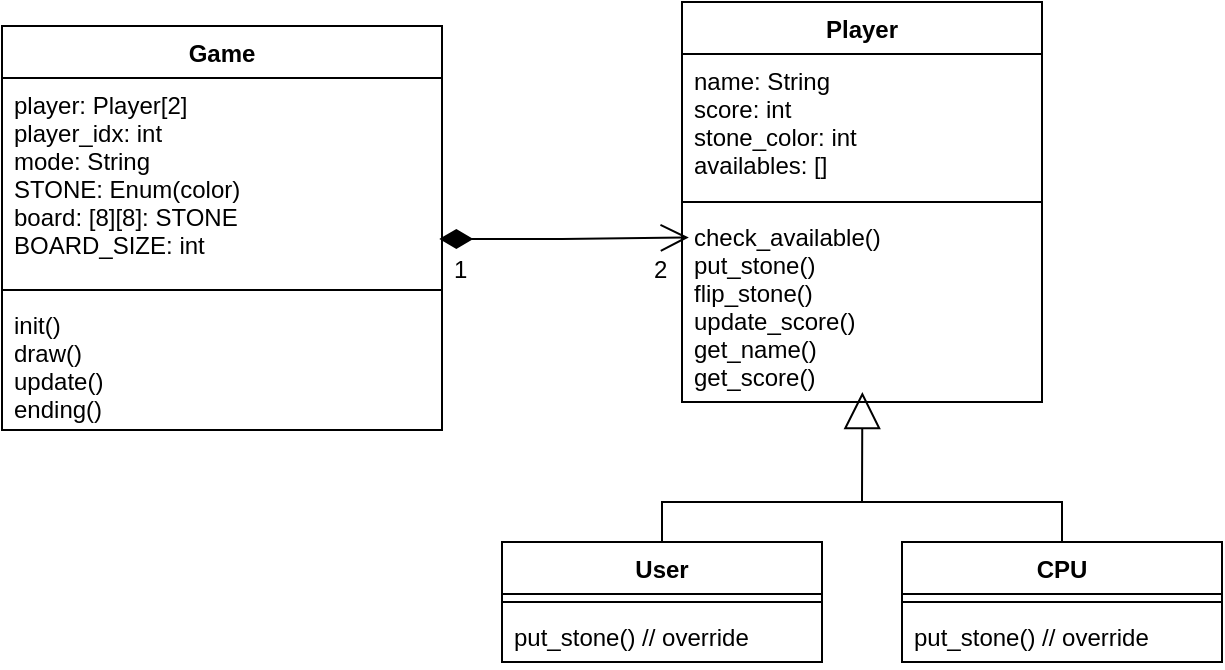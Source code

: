 <mxfile version="20.2.2" type="device"><diagram id="BY3JpT43ZOg2eqiSBQd7" name="ページ1"><mxGraphModel dx="639" dy="441" grid="1" gridSize="10" guides="1" tooltips="1" connect="1" arrows="1" fold="1" page="1" pageScale="1" pageWidth="1600" pageHeight="1200" math="0" shadow="0"><root><mxCell id="0"/><mxCell id="1" parent="0"/><mxCell id="woM7krAJhjAv5KT5Se7V-1" value="Game" style="swimlane;fontStyle=1;align=center;verticalAlign=top;childLayout=stackLayout;horizontal=1;startSize=26;horizontalStack=0;resizeParent=1;resizeParentMax=0;resizeLast=0;collapsible=1;marginBottom=0;" parent="1" vertex="1"><mxGeometry x="250" y="82" width="220" height="202" as="geometry"/></mxCell><mxCell id="woM7krAJhjAv5KT5Se7V-2" value="player: Player[2]&#10;player_idx: int&#10;mode: String&#10;STONE: Enum(color)&#10;board: [8][8]: STONE&#10;BOARD_SIZE: int&#10;" style="text;strokeColor=none;fillColor=none;align=left;verticalAlign=top;spacingLeft=4;spacingRight=4;overflow=hidden;rotatable=0;points=[[0,0.5],[1,0.5]];portConstraint=eastwest;" parent="woM7krAJhjAv5KT5Se7V-1" vertex="1"><mxGeometry y="26" width="220" height="102" as="geometry"/></mxCell><mxCell id="woM7krAJhjAv5KT5Se7V-3" value="" style="line;strokeWidth=1;fillColor=none;align=left;verticalAlign=middle;spacingTop=-1;spacingLeft=3;spacingRight=3;rotatable=0;labelPosition=right;points=[];portConstraint=eastwest;" parent="woM7krAJhjAv5KT5Se7V-1" vertex="1"><mxGeometry y="128" width="220" height="8" as="geometry"/></mxCell><mxCell id="woM7krAJhjAv5KT5Se7V-4" value="init()&#10;draw()&#10;update()&#10;ending()" style="text;strokeColor=none;fillColor=none;align=left;verticalAlign=top;spacingLeft=4;spacingRight=4;overflow=hidden;rotatable=0;points=[[0,0.5],[1,0.5]];portConstraint=eastwest;" parent="woM7krAJhjAv5KT5Se7V-1" vertex="1"><mxGeometry y="136" width="220" height="66" as="geometry"/></mxCell><mxCell id="woM7krAJhjAv5KT5Se7V-5" value="User" style="swimlane;fontStyle=1;align=center;verticalAlign=top;childLayout=stackLayout;horizontal=1;startSize=26;horizontalStack=0;resizeParent=1;resizeParentMax=0;resizeLast=0;collapsible=1;marginBottom=0;" parent="1" vertex="1"><mxGeometry x="500" y="340" width="160" height="60" as="geometry"/></mxCell><mxCell id="woM7krAJhjAv5KT5Se7V-7" value="" style="line;strokeWidth=1;fillColor=none;align=left;verticalAlign=middle;spacingTop=-1;spacingLeft=3;spacingRight=3;rotatable=0;labelPosition=right;points=[];portConstraint=eastwest;" parent="woM7krAJhjAv5KT5Se7V-5" vertex="1"><mxGeometry y="26" width="160" height="8" as="geometry"/></mxCell><mxCell id="woM7krAJhjAv5KT5Se7V-8" value="put_stone() // override" style="text;strokeColor=none;fillColor=none;align=left;verticalAlign=top;spacingLeft=4;spacingRight=4;overflow=hidden;rotatable=0;points=[[0,0.5],[1,0.5]];portConstraint=eastwest;" parent="woM7krAJhjAv5KT5Se7V-5" vertex="1"><mxGeometry y="34" width="160" height="26" as="geometry"/></mxCell><mxCell id="woM7krAJhjAv5KT5Se7V-9" value="Player" style="swimlane;fontStyle=1;align=center;verticalAlign=top;childLayout=stackLayout;horizontal=1;startSize=26;horizontalStack=0;resizeParent=1;resizeParentMax=0;resizeLast=0;collapsible=1;marginBottom=0;" parent="1" vertex="1"><mxGeometry x="590" y="70" width="180" height="200" as="geometry"/></mxCell><mxCell id="woM7krAJhjAv5KT5Se7V-10" value="name: String&#10;score: int&#10;stone_color: int&#10;availables: []" style="text;strokeColor=none;fillColor=none;align=left;verticalAlign=top;spacingLeft=4;spacingRight=4;overflow=hidden;rotatable=0;points=[[0,0.5],[1,0.5]];portConstraint=eastwest;" parent="woM7krAJhjAv5KT5Se7V-9" vertex="1"><mxGeometry y="26" width="180" height="70" as="geometry"/></mxCell><mxCell id="woM7krAJhjAv5KT5Se7V-11" value="" style="line;strokeWidth=1;fillColor=none;align=left;verticalAlign=middle;spacingTop=-1;spacingLeft=3;spacingRight=3;rotatable=0;labelPosition=right;points=[];portConstraint=eastwest;" parent="woM7krAJhjAv5KT5Se7V-9" vertex="1"><mxGeometry y="96" width="180" height="8" as="geometry"/></mxCell><mxCell id="woM7krAJhjAv5KT5Se7V-12" value="check_available()&#10;put_stone()&#10;flip_stone()&#10;update_score()&#10;get_name()&#10;get_score()" style="text;strokeColor=none;fillColor=none;align=left;verticalAlign=top;spacingLeft=4;spacingRight=4;overflow=hidden;rotatable=0;points=[[0,0.5],[1,0.5]];portConstraint=eastwest;" parent="woM7krAJhjAv5KT5Se7V-9" vertex="1"><mxGeometry y="104" width="180" height="96" as="geometry"/></mxCell><mxCell id="woM7krAJhjAv5KT5Se7V-20" style="edgeStyle=orthogonalEdgeStyle;rounded=0;orthogonalLoop=1;jettySize=auto;html=1;exitX=0.5;exitY=0;exitDx=0;exitDy=0;endArrow=none;endFill=0;" parent="1" source="woM7krAJhjAv5KT5Se7V-13" edge="1"><mxGeometry relative="1" as="geometry"><mxPoint x="680" y="320" as="targetPoint"/><Array as="points"><mxPoint x="780" y="320"/></Array></mxGeometry></mxCell><mxCell id="woM7krAJhjAv5KT5Se7V-13" value="CPU" style="swimlane;fontStyle=1;align=center;verticalAlign=top;childLayout=stackLayout;horizontal=1;startSize=26;horizontalStack=0;resizeParent=1;resizeParentMax=0;resizeLast=0;collapsible=1;marginBottom=0;" parent="1" vertex="1"><mxGeometry x="700" y="340" width="160" height="60" as="geometry"/></mxCell><mxCell id="woM7krAJhjAv5KT5Se7V-15" value="" style="line;strokeWidth=1;fillColor=none;align=left;verticalAlign=middle;spacingTop=-1;spacingLeft=3;spacingRight=3;rotatable=0;labelPosition=right;points=[];portConstraint=eastwest;" parent="woM7krAJhjAv5KT5Se7V-13" vertex="1"><mxGeometry y="26" width="160" height="8" as="geometry"/></mxCell><mxCell id="woM7krAJhjAv5KT5Se7V-16" value="put_stone() // override" style="text;strokeColor=none;fillColor=none;align=left;verticalAlign=top;spacingLeft=4;spacingRight=4;overflow=hidden;rotatable=0;points=[[0,0.5],[1,0.5]];portConstraint=eastwest;" parent="woM7krAJhjAv5KT5Se7V-13" vertex="1"><mxGeometry y="34" width="160" height="26" as="geometry"/></mxCell><mxCell id="woM7krAJhjAv5KT5Se7V-18" value="" style="endArrow=block;endSize=16;endFill=0;html=1;rounded=0;exitX=0.5;exitY=0;exitDx=0;exitDy=0;entryX=0.501;entryY=0.948;entryDx=0;entryDy=0;entryPerimeter=0;" parent="1" source="woM7krAJhjAv5KT5Se7V-5" target="woM7krAJhjAv5KT5Se7V-12" edge="1"><mxGeometry x="-0.925" y="45" width="160" relative="1" as="geometry"><mxPoint x="510" y="280" as="sourcePoint"/><mxPoint x="670" y="280" as="targetPoint"/><Array as="points"><mxPoint x="580" y="320"/><mxPoint x="680" y="320"/></Array><mxPoint y="1" as="offset"/></mxGeometry></mxCell><mxCell id="woM7krAJhjAv5KT5Se7V-22" value="" style="endArrow=open;html=1;endSize=12;startArrow=diamondThin;startSize=14;startFill=1;edgeStyle=orthogonalEdgeStyle;align=left;verticalAlign=bottom;rounded=0;exitX=0.994;exitY=0.789;exitDx=0;exitDy=0;exitPerimeter=0;entryX=0.019;entryY=0.143;entryDx=0;entryDy=0;entryPerimeter=0;" parent="1" source="woM7krAJhjAv5KT5Se7V-2" target="woM7krAJhjAv5KT5Se7V-12" edge="1"><mxGeometry x="-0.799" y="19" relative="1" as="geometry"><mxPoint x="510" y="280" as="sourcePoint"/><mxPoint x="580" y="180" as="targetPoint"/><mxPoint as="offset"/></mxGeometry></mxCell><mxCell id="woM7krAJhjAv5KT5Se7V-23" value="2" style="text;strokeColor=none;fillColor=none;align=left;verticalAlign=top;spacingLeft=4;spacingRight=4;overflow=hidden;rotatable=0;points=[[0,0.5],[1,0.5]];portConstraint=eastwest;" parent="1" vertex="1"><mxGeometry x="570" y="190" width="20" height="26" as="geometry"/></mxCell><mxCell id="woM7krAJhjAv5KT5Se7V-24" value="1" style="text;strokeColor=none;fillColor=none;align=left;verticalAlign=top;spacingLeft=4;spacingRight=4;overflow=hidden;rotatable=0;points=[[0,0.5],[1,0.5]];portConstraint=eastwest;" parent="1" vertex="1"><mxGeometry x="470" y="190" width="20" height="26" as="geometry"/></mxCell></root></mxGraphModel></diagram></mxfile>